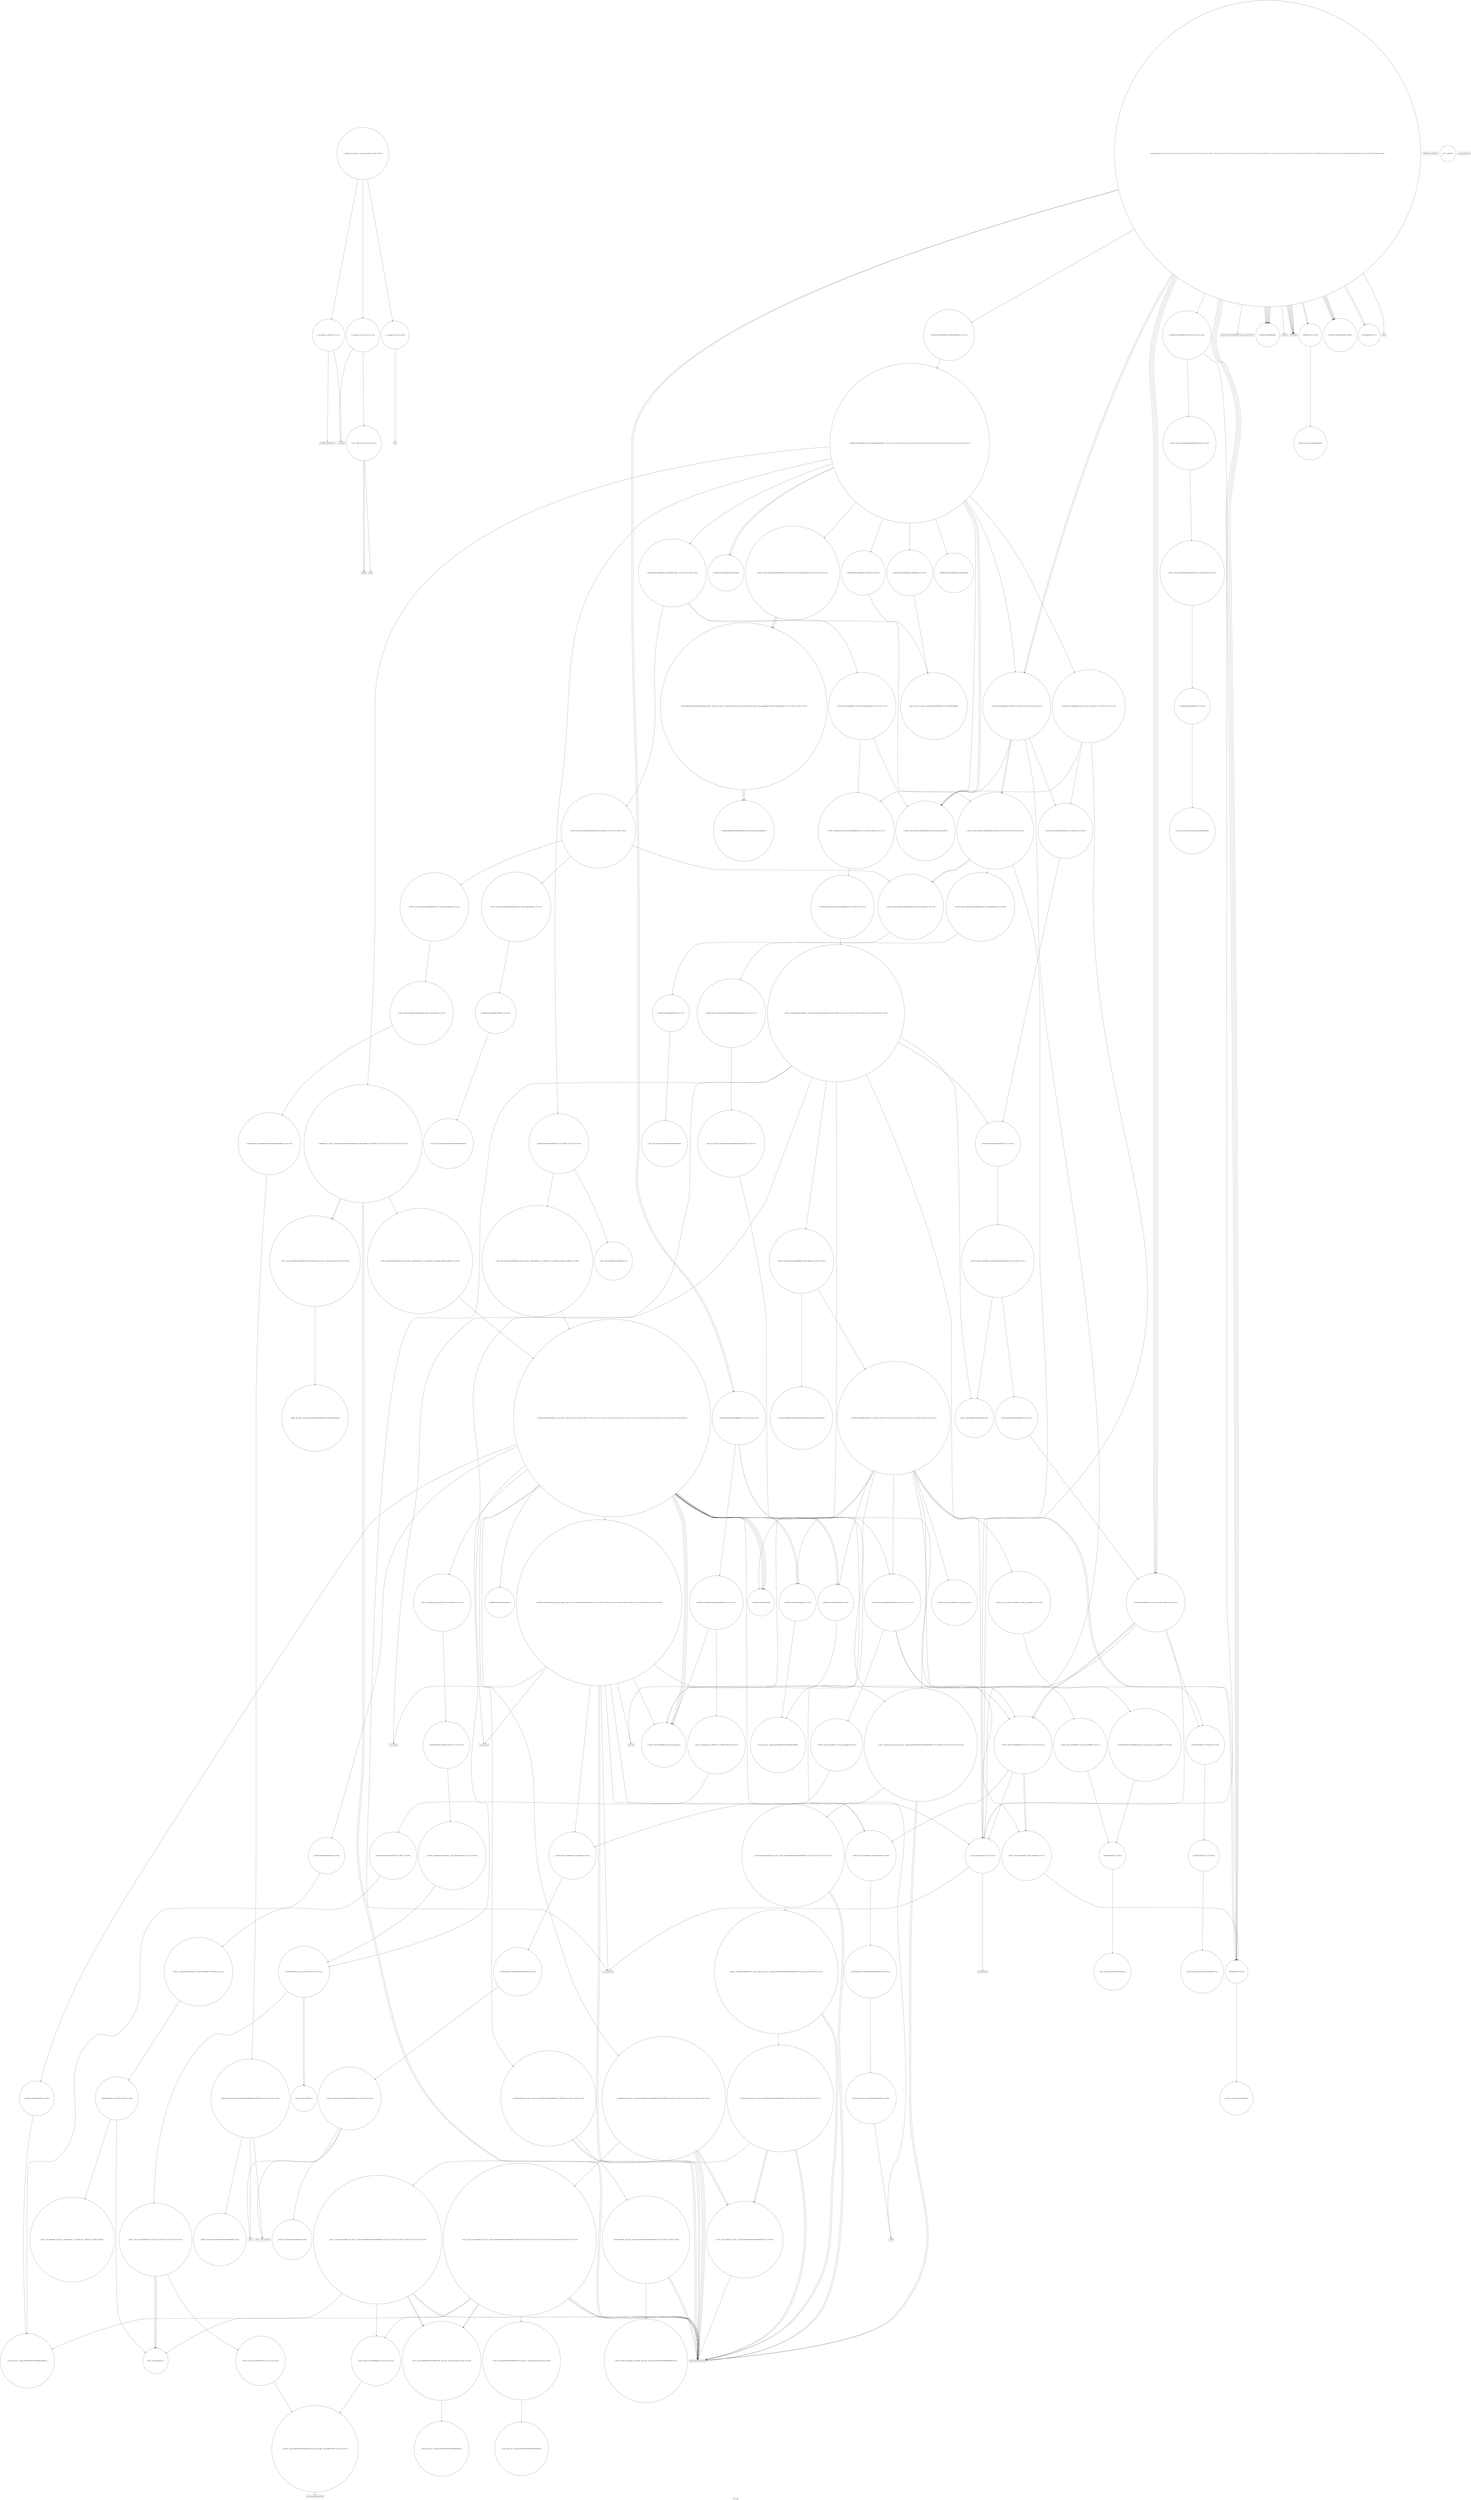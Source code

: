 digraph "Call Graph" {
	label="Call Graph";

	Node0x556f035e2500 [shape=record,shape=circle,label="{__cxx_global_var_init|{<s0>1|<s1>2}}"];
	Node0x556f035e2500:s0 -> Node0x556f035e2580[color=black];
	Node0x556f035e2500:s1 -> Node0x556f0392f640[color=black];
	Node0x556f039331e0 [shape=record,shape=circle,label="{_ZNSt12_Vector_baseISt6vectorIiSaIiEESaIS2_EE17_M_create_storageEm|{<s0>153}}"];
	Node0x556f039331e0:s0 -> Node0x556f03933360[color=black];
	Node0x556f0392f840 [shape=record,shape=circle,label="{__cxx_global_var_init.2|{<s0>8}}"];
	Node0x556f0392f840:s0 -> Node0x556f0392f8c0[color=black];
	Node0x556f03930d40 [shape=record,shape=circle,label="{_ZSt4swapIPSt6vectorIiSaIiEEENSt9enable_ifIXsr6__and_ISt6__not_ISt15__is_tuple_likeIT_EESt21is_move_constructibleIS7_ESt18is_move_assignableIS7_EEE5valueEvE4typeERS7_SG_|{<s0>160|<s1>161|<s2>162}}"];
	Node0x556f03930d40:s0 -> Node0x556f03930dc0[color=black];
	Node0x556f03930d40:s1 -> Node0x556f03930dc0[color=black];
	Node0x556f03930d40:s2 -> Node0x556f03930dc0[color=black];
	Node0x556f0392fbc0 [shape=record,shape=circle,label="{_ZNSaIiED2Ev|{<s0>54}}"];
	Node0x556f0392fbc0:s0 -> Node0x556f039302c0[color=black];
	Node0x556f039310c0 [shape=record,shape=circle,label="{_ZNKSt6vectorIiSaIiEE8capacityEv}"];
	Node0x556f0392ff40 [shape=record,shape=Mrecord,label="{_ZStlsISt11char_traitsIcEERSt13basic_ostreamIcT_ES5_c}"];
	Node0x556f03931440 [shape=record,shape=circle,label="{_ZNSt6vectorIiSaIiEE3endEv|{<s0>209}}"];
	Node0x556f03931440:s0 -> Node0x556f03935780[color=black];
	Node0x556f039302c0 [shape=record,shape=circle,label="{_ZN9__gnu_cxx13new_allocatorIiED2Ev}"];
	Node0x556f039317c0 [shape=record,shape=circle,label="{_ZSt18uninitialized_copyIN9__gnu_cxx17__normal_iteratorIPKiSt6vectorIiSaIiEEEEPiET0_T_SA_S9_|{<s0>217|<s1>218|<s2>219}}"];
	Node0x556f039317c0:s0 -> Node0x556f03930f40[color=black];
	Node0x556f039317c0:s1 -> Node0x556f03930f40[color=black];
	Node0x556f039317c0:s2 -> Node0x556f03931840[color=black];
	Node0x556f03930640 [shape=record,shape=circle,label="{_ZN9__gnu_cxx13new_allocatorIiEC2ERKS1_}"];
	Node0x556f03931b40 [shape=record,shape=circle,label="{_ZNSt11__copy_moveILb0ELb1ESt26random_access_iterator_tagE8__copy_mIiEEPT_PKS3_S6_S4_|{<s0>237}}"];
	Node0x556f03931b40:s0 -> Node0x556f03931bc0[color=black];
	Node0x556f039309c0 [shape=record,shape=circle,label="{_ZSt24__uninitialized_fill_n_aIPimiiET_S1_T0_RKT1_RSaIT2_E|{<s0>85}}"];
	Node0x556f039309c0:s0 -> Node0x556f03930ac0[color=black];
	Node0x556f03935700 [shape=record,shape=circle,label="{_ZSt12__niter_baseIPiSt6vectorIiSaIiEEET_N9__gnu_cxx17__normal_iteratorIS4_T0_EE|{<s0>249}}"];
	Node0x556f03935700:s0 -> Node0x556f03935800[color=black];
	Node0x556f03931d60 [shape=record,shape=circle,label="{_ZNSt12_Vector_baseIiSaIiEE13_M_deallocateEPim|{<s0>90}}"];
	Node0x556f03931d60:s0 -> Node0x556f03931f60[color=black];
	Node0x556f03935a80 [shape=record,shape=circle,label="{_ZNSt20__uninitialized_copyILb1EE13__uninit_copyIPiS2_EET0_T_S4_S3_|{<s0>256}}"];
	Node0x556f03935a80:s0 -> Node0x556f039314c0[color=black];
	Node0x556f039320e0 [shape=record,shape=circle,label="{_ZSt8_DestroyIPiiEvT_S1_RSaIT0_E|{<s0>95}}"];
	Node0x556f039320e0:s0 -> Node0x556f03932160[color=black];
	Node0x556f03935e00 [shape=record,shape=circle,label="{_ZNSt6vectorIiSaIiEEC2ERKS1_|{<s0>268|<s1>269|<s2>270|<s3>271|<s4>272|<s5>273|<s6>274|<s7>275|<s8>276|<s9>277|<s10>278}}"];
	Node0x556f03935e00:s0 -> Node0x556f03931040[color=black];
	Node0x556f03935e00:s1 -> Node0x556f03935f00[color=black];
	Node0x556f03935e00:s2 -> Node0x556f03935e80[color=black];
	Node0x556f03935e00:s3 -> Node0x556f03930340[color=black];
	Node0x556f03935e00:s4 -> Node0x556f0392fbc0[color=black];
	Node0x556f03935e00:s5 -> Node0x556f039311c0[color=black];
	Node0x556f03935e00:s6 -> Node0x556f03931240[color=black];
	Node0x556f03935e00:s7 -> Node0x556f03930a40[color=black];
	Node0x556f03935e00:s8 -> Node0x556f039315c0[color=black];
	Node0x556f03935e00:s9 -> Node0x556f0392fbc0[color=black];
	Node0x556f03935e00:s10 -> Node0x556f03930440[color=black];
	Node0x556f03932460 [shape=record,shape=circle,label="{_ZSt8_DestroyIPSt6vectorIiSaIiEES2_EvT_S4_RSaIT0_E|{<s0>100}}"];
	Node0x556f03932460:s0 -> Node0x556f039325e0[color=black];
	Node0x556f03936180 [shape=record,shape=circle,label="{_GLOBAL__sub_I_josdas_1_1.cpp|{<s0>283|<s1>284|<s2>285}}"];
	Node0x556f03936180:s0 -> Node0x556f035e2500[color=black];
	Node0x556f03936180:s1 -> Node0x556f0392f6c0[color=black];
	Node0x556f03936180:s2 -> Node0x556f0392f840[color=black];
	Node0x556f039327e0 [shape=record,shape=circle,label="{_ZNSt12_Vector_baseISt6vectorIiSaIiEESaIS2_EE13_M_deallocateEPS2_m|{<s0>109}}"];
	Node0x556f039327e0:s0 -> Node0x556f039328e0[color=black];
	Node0x556f03932b60 [shape=record,shape=circle,label="{_ZNKSt6vectorIS_IiSaIiEESaIS1_EE8capacityEv}"];
	Node0x556f03932ee0 [shape=record,shape=circle,label="{_ZSt24__uninitialized_fill_n_aIPSt6vectorIiSaIiEEmS2_S2_ET_S4_T0_RKT1_RSaIT2_E|{<s0>141}}"];
	Node0x556f03932ee0:s0 -> Node0x556f03935c00[color=black];
	Node0x556f035e2580 [shape=record,shape=Mrecord,label="{_ZNSt8ios_base4InitC1Ev}"];
	Node0x556f03933260 [shape=record,shape=circle,label="{_ZNSaISt6vectorIiSaIiEEEC2ERKS2_|{<s0>154}}"];
	Node0x556f03933260:s0 -> Node0x556f039332e0[color=black];
	Node0x556f0392f8c0 [shape=record,shape=Mrecord,label="{acos}"];
	Node0x556f03930dc0 [shape=record,shape=circle,label="{_ZSt4moveIRPSt6vectorIiSaIiEEEONSt16remove_referenceIT_E4typeEOS6_}"];
	Node0x556f0392fc40 [shape=record,shape=circle,label="{_ZNSt6vectorIiSaIiEEixEm}"];
	Node0x556f03931140 [shape=record,shape=circle,label="{_ZNSt6vectorIiSaIiEE20_M_allocate_and_copyIN9__gnu_cxx17__normal_iteratorIPKiS1_EEEEPimT_S9_|{<s0>186|<s1>187|<s2>188|<s3>189|<s4>190|<s5>191|<s6>192|<s7>193|<s8>194|<s9>195|<s10>196}}"];
	Node0x556f03931140:s0 -> Node0x556f039306c0[color=black];
	Node0x556f03931140:s1 -> Node0x556f03930f40[color=black];
	Node0x556f03931140:s2 -> Node0x556f03930f40[color=black];
	Node0x556f03931140:s3 -> Node0x556f03930a40[color=black];
	Node0x556f03931140:s4 -> Node0x556f039315c0[color=black];
	Node0x556f03931140:s5 -> Node0x556f03931e60[color=black];
	Node0x556f03931140:s6 -> Node0x556f03931d60[color=black];
	Node0x556f03931140:s7 -> Node0x556f03931640[color=black];
	Node0x556f03931140:s8 -> Node0x556f039316c0[color=black];
	Node0x556f03931140:s9 -> Node0x556f03931740[color=black];
	Node0x556f03931140:s10 -> Node0x556f03931de0[color=black];
	Node0x556f0392ffc0 [shape=record,shape=Mrecord,label="{_ZNSolsEi}"];
	Node0x556f039314c0 [shape=record,shape=circle,label="{_ZSt4copyIPiS0_ET0_T_S2_S1_|{<s0>210|<s1>211|<s2>212}}"];
	Node0x556f039314c0:s0 -> Node0x556f03935900[color=black];
	Node0x556f039314c0:s1 -> Node0x556f03935900[color=black];
	Node0x556f039314c0:s2 -> Node0x556f03935880[color=black];
	Node0x556f03930340 [shape=record,shape=circle,label="{_ZNSt12_Vector_baseIiSaIiEEC2EmRKS0_|{<s0>68|<s1>69|<s2>70}}"];
	Node0x556f03930340:s0 -> Node0x556f039304c0[color=black];
	Node0x556f03930340:s1 -> Node0x556f03930540[color=black];
	Node0x556f03930340:s2 -> Node0x556f039305c0[color=black];
	Node0x556f03931840 [shape=record,shape=circle,label="{_ZNSt20__uninitialized_copyILb1EE13__uninit_copyIN9__gnu_cxx17__normal_iteratorIPKiSt6vectorIiSaIiEEEEPiEET0_T_SC_SB_|{<s0>220|<s1>221|<s2>222}}"];
	Node0x556f03931840:s0 -> Node0x556f03930f40[color=black];
	Node0x556f03931840:s1 -> Node0x556f03930f40[color=black];
	Node0x556f03931840:s2 -> Node0x556f039318c0[color=black];
	Node0x556f039306c0 [shape=record,shape=circle,label="{_ZNSt12_Vector_baseIiSaIiEE11_M_allocateEm|{<s0>80}}"];
	Node0x556f039306c0:s0 -> Node0x556f03930740[color=black];
	Node0x556f03931bc0 [shape=record,shape=Mrecord,label="{llvm.memmove.p0i8.p0i8.i64}"];
	Node0x556f03930a40 [shape=record,shape=circle,label="{_ZNSt12_Vector_baseIiSaIiEE19_M_get_Tp_allocatorEv}"];
	Node0x556f03935780 [shape=record,shape=circle,label="{_ZN9__gnu_cxx17__normal_iteratorIPiSt6vectorIiSaIiEEEC2ERKS1_}"];
	Node0x556f03931de0 [shape=record,shape=circle,label="{__clang_call_terminate|{<s0>91|<s1>92}}"];
	Node0x556f03931de0:s0 -> Node0x556f03931e60[color=black];
	Node0x556f03931de0:s1 -> Node0x556f03931ee0[color=black];
	Node0x556f03935b00 [shape=record,shape=circle,label="{_ZNK9__gnu_cxx17__normal_iteratorIPSt6vectorIiSaIiEES1_IS3_SaIS3_EEE4baseEv}"];
	Node0x556f03932160 [shape=record,shape=circle,label="{_ZSt8_DestroyIPiEvT_S1_|{<s0>96}}"];
	Node0x556f03932160:s0 -> Node0x556f039321e0[color=black];
	Node0x556f03935e80 [shape=record,shape=circle,label="{_ZN9__gnu_cxx14__alloc_traitsISaIiEE17_S_select_on_copyERKS1_|{<s0>279}}"];
	Node0x556f03935e80:s0 -> Node0x556f03935f80[color=black];
	Node0x556f039324e0 [shape=record,shape=circle,label="{_ZNSt12_Vector_baseISt6vectorIiSaIiEESaIS2_EE19_M_get_Tp_allocatorEv}"];
	Node0x556f03932860 [shape=record,shape=circle,label="{_ZNSt12_Vector_baseISt6vectorIiSaIiEESaIS2_EE12_Vector_implD2Ev|{<s0>110}}"];
	Node0x556f03932860:s0 -> Node0x556f039329e0[color=black];
	Node0x556f03932be0 [shape=record,shape=circle,label="{_ZNSt6vectorIS_IiSaIiEESaIS1_EEC2EmRKS1_RKS2_|{<s0>128|<s1>129|<s2>130}}"];
	Node0x556f03932be0:s0 -> Node0x556f03933060[color=black];
	Node0x556f03932be0:s1 -> Node0x556f039330e0[color=black];
	Node0x556f03932be0:s2 -> Node0x556f03932560[color=black];
	Node0x556f03932f60 [shape=record,shape=circle,label="{_ZNSt6vectorIS_IiSaIiEESaIS1_EE15_M_erase_at_endEPS1_|{<s0>142|<s1>143|<s2>144}}"];
	Node0x556f03932f60:s0 -> Node0x556f039324e0[color=black];
	Node0x556f03932f60:s1 -> Node0x556f03932460[color=black];
	Node0x556f03932f60:s2 -> Node0x556f03931de0[color=black];
	Node0x556f0392f5c0 [shape=record,shape=Mrecord,label="{_ZNSt8ios_base4InitD1Ev}"];
	Node0x556f039332e0 [shape=record,shape=circle,label="{_ZN9__gnu_cxx13new_allocatorISt6vectorIiSaIiEEEC2ERKS4_}"];
	Node0x556f0392f940 [shape=record,shape=circle,label="{main|{<s0>9|<s1>10|<s2>11|<s3>12|<s4>13|<s5>14|<s6>15|<s7>16|<s8>17|<s9>18|<s10>19|<s11>20|<s12>21|<s13>22|<s14>23|<s15>24|<s16>25|<s17>26|<s18>27|<s19>28|<s20>29|<s21>30|<s22>31|<s23>32|<s24>33|<s25>34|<s26>35|<s27>36|<s28>37|<s29>38|<s30>39|<s31>40|<s32>41|<s33>42|<s34>43|<s35>44|<s36>45|<s37>46|<s38>47|<s39>48|<s40>49}}"];
	Node0x556f0392f940:s0 -> Node0x556f0392f9c0[color=black];
	Node0x556f0392f940:s1 -> Node0x556f0392f9c0[color=black];
	Node0x556f0392f940:s2 -> Node0x556f0392f9c0[color=black];
	Node0x556f0392f940:s3 -> Node0x556f0392fa40[color=black];
	Node0x556f0392f940:s4 -> Node0x556f0392fac0[color=black];
	Node0x556f0392f940:s5 -> Node0x556f0392fbc0[color=black];
	Node0x556f0392f940:s6 -> Node0x556f0392f9c0[color=black];
	Node0x556f0392f940:s7 -> Node0x556f0392f9c0[color=black];
	Node0x556f0392f940:s8 -> Node0x556f0392fc40[color=black];
	Node0x556f0392f940:s9 -> Node0x556f0392fbc0[color=black];
	Node0x556f0392f940:s10 -> Node0x556f0392f9c0[color=black];
	Node0x556f0392f940:s11 -> Node0x556f0392f9c0[color=black];
	Node0x556f0392f940:s12 -> Node0x556f0392fc40[color=black];
	Node0x556f0392f940:s13 -> Node0x556f0392fcc0[color=black];
	Node0x556f0392f940:s14 -> Node0x556f0392fa40[color=black];
	Node0x556f0392f940:s15 -> Node0x556f0392fac0[color=black];
	Node0x556f0392f940:s16 -> Node0x556f0392fd40[color=black];
	Node0x556f0392f940:s17 -> Node0x556f0392fdc0[color=black];
	Node0x556f0392f940:s18 -> Node0x556f0392fbc0[color=black];
	Node0x556f0392f940:s19 -> Node0x556f0392fdc0[color=black];
	Node0x556f0392f940:s20 -> Node0x556f0392fbc0[color=black];
	Node0x556f0392f940:s21 -> Node0x556f0392fe40[color=black];
	Node0x556f0392f940:s22 -> Node0x556f0392fc40[color=black];
	Node0x556f0392f940:s23 -> Node0x556f0392fc40[color=black];
	Node0x556f0392f940:s24 -> Node0x556f0392fe40[color=black];
	Node0x556f0392f940:s25 -> Node0x556f0392fc40[color=black];
	Node0x556f0392f940:s26 -> Node0x556f0392fe40[color=black];
	Node0x556f0392f940:s27 -> Node0x556f0392fc40[color=black];
	Node0x556f0392f940:s28 -> Node0x556f0392fec0[color=black];
	Node0x556f0392f940:s29 -> Node0x556f0392fe40[color=black];
	Node0x556f0392f940:s30 -> Node0x556f0392fc40[color=black];
	Node0x556f0392f940:s31 -> Node0x556f0392fe40[color=black];
	Node0x556f0392f940:s32 -> Node0x556f0392fc40[color=black];
	Node0x556f0392f940:s33 -> Node0x556f0392fec0[color=black];
	Node0x556f0392f940:s34 -> Node0x556f0392ffc0[color=black];
	Node0x556f0392f940:s35 -> Node0x556f0392ff40[color=black];
	Node0x556f0392f940:s36 -> Node0x556f03930040[color=black];
	Node0x556f0392f940:s37 -> Node0x556f039300c0[color=black];
	Node0x556f0392f940:s38 -> Node0x556f0392fdc0[color=black];
	Node0x556f0392f940:s39 -> Node0x556f039300c0[color=black];
	Node0x556f0392f940:s40 -> Node0x556f0392fdc0[color=black];
	Node0x556f03930e40 [shape=record,shape=circle,label="{_ZSt8__fill_aIPSt6vectorIiSaIiEES2_EN9__gnu_cxx11__enable_ifIXntsr11__is_scalarIT0_EE7__valueEvE6__typeET_S9_RKS6_|{<s0>163}}"];
	Node0x556f03930e40:s0 -> Node0x556f03930fc0[color=black];
	Node0x556f0392fcc0 [shape=record,shape=circle,label="{_ZNSt6vectorIS_IiSaIiEESaIS1_EEC2Ev|{<s0>55|<s1>56}}"];
	Node0x556f0392fcc0:s0 -> Node0x556f03932260[color=black];
	Node0x556f0392fcc0:s1 -> Node0x556f03931de0[color=black];
	Node0x556f039311c0 [shape=record,shape=circle,label="{_ZNKSt6vectorIiSaIiEE5beginEv|{<s0>197}}"];
	Node0x556f039311c0:s0 -> Node0x556f03935500[color=black];
	Node0x556f03930040 [shape=record,shape=Mrecord,label="{printf}"];
	Node0x556f03931540 [shape=record,shape=circle,label="{_ZSt22__uninitialized_copy_aIPiS0_iET0_T_S2_S1_RSaIT1_E|{<s0>213}}"];
	Node0x556f03931540:s0 -> Node0x556f03935a00[color=black];
	Node0x556f039303c0 [shape=record,shape=circle,label="{_ZNSt6vectorIiSaIiEE18_M_fill_initializeEmRKi|{<s0>71|<s1>72}}"];
	Node0x556f039303c0:s0 -> Node0x556f03930a40[color=black];
	Node0x556f039303c0:s1 -> Node0x556f039309c0[color=black];
	Node0x556f039318c0 [shape=record,shape=circle,label="{_ZSt4copyIN9__gnu_cxx17__normal_iteratorIPKiSt6vectorIiSaIiEEEEPiET0_T_SA_S9_|{<s0>223|<s1>224|<s2>225|<s3>226|<s4>227}}"];
	Node0x556f039318c0:s0 -> Node0x556f03930f40[color=black];
	Node0x556f039318c0:s1 -> Node0x556f039319c0[color=black];
	Node0x556f039318c0:s2 -> Node0x556f03930f40[color=black];
	Node0x556f039318c0:s3 -> Node0x556f039319c0[color=black];
	Node0x556f039318c0:s4 -> Node0x556f03931940[color=black];
	Node0x556f03930740 [shape=record,shape=circle,label="{_ZNSt16allocator_traitsISaIiEE8allocateERS0_m|{<s0>81}}"];
	Node0x556f03930740:s0 -> Node0x556f039307c0[color=black];
	Node0x556f03931c40 [shape=record,shape=circle,label="{_ZNK9__gnu_cxx17__normal_iteratorIPKiSt6vectorIiSaIiEEE4baseEv}"];
	Node0x556f03930ac0 [shape=record,shape=circle,label="{_ZSt20uninitialized_fill_nIPimiET_S1_T0_RKT1_|{<s0>86}}"];
	Node0x556f03930ac0:s0 -> Node0x556f03930b40[color=black];
	Node0x556f03935800 [shape=record,shape=circle,label="{_ZNK9__gnu_cxx17__normal_iteratorIPiSt6vectorIiSaIiEEE4baseEv}"];
	Node0x556f03931e60 [shape=record,shape=Mrecord,label="{__cxa_begin_catch}"];
	Node0x556f03935b80 [shape=record,shape=circle,label="{_ZN9__gnu_cxx17__normal_iteratorIPSt6vectorIiSaIiEES1_IS3_SaIS3_EEEC2ERKS4_}"];
	Node0x556f039321e0 [shape=record,shape=circle,label="{_ZNSt12_Destroy_auxILb1EE9__destroyIPiEEvT_S3_}"];
	Node0x556f03935f00 [shape=record,shape=circle,label="{_ZNKSt12_Vector_baseIiSaIiEE19_M_get_Tp_allocatorEv}"];
	Node0x556f03932560 [shape=record,shape=circle,label="{_ZNSt12_Vector_baseISt6vectorIiSaIiEESaIS2_EED2Ev|{<s0>101|<s1>102|<s2>103|<s3>104}}"];
	Node0x556f03932560:s0 -> Node0x556f039327e0[color=black];
	Node0x556f03932560:s1 -> Node0x556f03932860[color=black];
	Node0x556f03932560:s2 -> Node0x556f03932860[color=black];
	Node0x556f03932560:s3 -> Node0x556f03931de0[color=black];
	Node0x556f039328e0 [shape=record,shape=circle,label="{_ZNSt16allocator_traitsISaISt6vectorIiSaIiEEEE10deallocateERS3_PS2_m|{<s0>111}}"];
	Node0x556f039328e0:s0 -> Node0x556f03932960[color=black];
	Node0x556f03932c60 [shape=record,shape=circle,label="{_ZNSt12_Vector_baseISt6vectorIiSaIiEESaIS2_EE12_Vector_impl12_M_swap_dataERS5_|{<s0>131|<s1>132|<s2>133}}"];
	Node0x556f03932c60:s0 -> Node0x556f03930d40[color=black];
	Node0x556f03932c60:s1 -> Node0x556f03930d40[color=black];
	Node0x556f03932c60:s2 -> Node0x556f03930d40[color=black];
	Node0x556f03932fe0 [shape=record,shape=circle,label="{_ZSt6fill_nIPSt6vectorIiSaIiEEmS2_ET_S4_T0_RKT1_|{<s0>145|<s1>146}}"];
	Node0x556f03932fe0:s0 -> Node0x556f03936100[color=black];
	Node0x556f03932fe0:s1 -> Node0x556f03936080[color=black];
	Node0x556f0392f640 [shape=record,shape=Mrecord,label="{__cxa_atexit}"];
	Node0x556f03933360 [shape=record,shape=circle,label="{_ZNSt12_Vector_baseISt6vectorIiSaIiEESaIS2_EE11_M_allocateEm|{<s0>155}}"];
	Node0x556f03933360:s0 -> Node0x556f039333e0[color=black];
	Node0x556f0392f9c0 [shape=record,shape=Mrecord,label="{_ZNSirsERi}"];
	Node0x556f03930ec0 [shape=record,shape=circle,label="{_ZSt12__niter_baseIPSt6vectorIiSaIiEES0_IS2_SaIS2_EEET_N9__gnu_cxx17__normal_iteratorIS6_T0_EE|{<s0>164}}"];
	Node0x556f03930ec0:s0 -> Node0x556f03935b00[color=black];
	Node0x556f0392fd40 [shape=record,shape=circle,label="{_ZNSt6vectorIS_IiSaIiEESaIS1_EE6assignEmRKS1_|{<s0>57}}"];
	Node0x556f0392fd40:s0 -> Node0x556f03932ae0[color=black];
	Node0x556f03931240 [shape=record,shape=circle,label="{_ZNKSt6vectorIiSaIiEE3endEv|{<s0>198}}"];
	Node0x556f03931240:s0 -> Node0x556f03935500[color=black];
	Node0x556f039300c0 [shape=record,shape=circle,label="{_ZNSt6vectorIS_IiSaIiEESaIS1_EED2Ev|{<s0>63|<s1>64|<s2>65|<s3>66|<s4>67}}"];
	Node0x556f039300c0:s0 -> Node0x556f039324e0[color=black];
	Node0x556f039300c0:s1 -> Node0x556f03932460[color=black];
	Node0x556f039300c0:s2 -> Node0x556f03932560[color=black];
	Node0x556f039300c0:s3 -> Node0x556f03932560[color=black];
	Node0x556f039300c0:s4 -> Node0x556f03931de0[color=black];
	Node0x556f039315c0 [shape=record,shape=circle,label="{_ZSt22__uninitialized_copy_aIN9__gnu_cxx17__normal_iteratorIPKiSt6vectorIiSaIiEEEEPiiET0_T_SA_S9_RSaIT1_E|{<s0>214|<s1>215|<s2>216}}"];
	Node0x556f039315c0:s0 -> Node0x556f03930f40[color=black];
	Node0x556f039315c0:s1 -> Node0x556f03930f40[color=black];
	Node0x556f039315c0:s2 -> Node0x556f039317c0[color=black];
	Node0x556f03930440 [shape=record,shape=circle,label="{_ZNSt12_Vector_baseIiSaIiEED2Ev|{<s0>73|<s1>74|<s2>75|<s3>76}}"];
	Node0x556f03930440:s0 -> Node0x556f03931d60[color=black];
	Node0x556f03930440:s1 -> Node0x556f039305c0[color=black];
	Node0x556f03930440:s2 -> Node0x556f039305c0[color=black];
	Node0x556f03930440:s3 -> Node0x556f03931de0[color=black];
	Node0x556f03931940 [shape=record,shape=circle,label="{_ZSt14__copy_move_a2ILb0EN9__gnu_cxx17__normal_iteratorIPKiSt6vectorIiSaIiEEEEPiET1_T0_SA_S9_|{<s0>228|<s1>229|<s2>230|<s3>231|<s4>232|<s5>233}}"];
	Node0x556f03931940:s0 -> Node0x556f03930f40[color=black];
	Node0x556f03931940:s1 -> Node0x556f03931ac0[color=black];
	Node0x556f03931940:s2 -> Node0x556f03930f40[color=black];
	Node0x556f03931940:s3 -> Node0x556f03931ac0[color=black];
	Node0x556f03931940:s4 -> Node0x556f03931ce0[color=black];
	Node0x556f03931940:s5 -> Node0x556f03931a40[color=black];
	Node0x556f039307c0 [shape=record,shape=circle,label="{_ZN9__gnu_cxx13new_allocatorIiE8allocateEmPKv|{<s0>82|<s1>83|<s2>84}}"];
	Node0x556f039307c0:s0 -> Node0x556f03930840[color=black];
	Node0x556f039307c0:s1 -> Node0x556f039308c0[color=black];
	Node0x556f039307c0:s2 -> Node0x556f03930940[color=black];
	Node0x556f03935500 [shape=record,shape=circle,label="{_ZN9__gnu_cxx17__normal_iteratorIPKiSt6vectorIiSaIiEEEC2ERKS2_}"];
	Node0x556f03930b40 [shape=record,shape=circle,label="{_ZNSt22__uninitialized_fill_nILb1EE15__uninit_fill_nIPimiEET_S3_T0_RKT1_|{<s0>87}}"];
	Node0x556f03930b40:s0 -> Node0x556f03930bc0[color=black];
	Node0x556f03935880 [shape=record,shape=circle,label="{_ZSt14__copy_move_a2ILb0EPiS0_ET1_T0_S2_S1_|{<s0>250|<s1>251|<s2>252|<s3>253}}"];
	Node0x556f03935880:s0 -> Node0x556f03931ce0[color=black];
	Node0x556f03935880:s1 -> Node0x556f03931ce0[color=black];
	Node0x556f03935880:s2 -> Node0x556f03931ce0[color=black];
	Node0x556f03935880:s3 -> Node0x556f03935980[color=black];
	Node0x556f03931ee0 [shape=record,shape=Mrecord,label="{_ZSt9terminatev}"];
	Node0x556f03935c00 [shape=record,shape=circle,label="{_ZSt20uninitialized_fill_nIPSt6vectorIiSaIiEEmS2_ET_S4_T0_RKT1_|{<s0>257}}"];
	Node0x556f03935c00:s0 -> Node0x556f03935c80[color=black];
	Node0x556f03932260 [shape=record,shape=circle,label="{_ZNSt12_Vector_baseISt6vectorIiSaIiEESaIS2_EEC2Ev|{<s0>97}}"];
	Node0x556f03932260:s0 -> Node0x556f039322e0[color=black];
	Node0x556f03935f80 [shape=record,shape=circle,label="{_ZNSt16allocator_traitsISaIiEE37select_on_container_copy_constructionERKS0_|{<s0>280}}"];
	Node0x556f03935f80:s0 -> Node0x556f03936000[color=black];
	Node0x556f039325e0 [shape=record,shape=circle,label="{_ZSt8_DestroyIPSt6vectorIiSaIiEEEvT_S4_|{<s0>105}}"];
	Node0x556f039325e0:s0 -> Node0x556f03932660[color=black];
	Node0x556f03932960 [shape=record,shape=circle,label="{_ZN9__gnu_cxx13new_allocatorISt6vectorIiSaIiEEE10deallocateEPS3_m|{<s0>112}}"];
	Node0x556f03932960:s0 -> Node0x556f03932060[color=black];
	Node0x556f03932ce0 [shape=record,shape=circle,label="{_ZNKSt6vectorIS_IiSaIiEESaIS1_EE4sizeEv}"];
	Node0x556f03933060 [shape=record,shape=circle,label="{_ZNSt12_Vector_baseISt6vectorIiSaIiEESaIS2_EEC2EmRKS3_|{<s0>147|<s1>148|<s2>149}}"];
	Node0x556f03933060:s0 -> Node0x556f03933160[color=black];
	Node0x556f03933060:s1 -> Node0x556f039331e0[color=black];
	Node0x556f03933060:s2 -> Node0x556f03932860[color=black];
	Node0x556f0392f6c0 [shape=record,shape=circle,label="{__cxx_global_var_init.1|{<s0>3|<s1>4}}"];
	Node0x556f0392f6c0:s0 -> Node0x556f0392f740[color=black];
	Node0x556f0392f6c0:s1 -> Node0x556f0392f640[color=black];
	Node0x556f039333e0 [shape=record,shape=circle,label="{_ZNSt16allocator_traitsISaISt6vectorIiSaIiEEEE8allocateERS3_m|{<s0>156}}"];
	Node0x556f039333e0:s0 -> Node0x556f03933460[color=black];
	Node0x556f0392fa40 [shape=record,shape=circle,label="{_ZNSaIiEC2Ev|{<s0>50}}"];
	Node0x556f0392fa40:s0 -> Node0x556f03930240[color=black];
	Node0x556f03930f40 [shape=record,shape=Mrecord,label="{llvm.memcpy.p0i8.p0i8.i64}"];
	Node0x556f0392fdc0 [shape=record,shape=circle,label="{_ZNSt6vectorIiSaIiEED2Ev|{<s0>58|<s1>59|<s2>60|<s3>61|<s4>62}}"];
	Node0x556f0392fdc0:s0 -> Node0x556f03930a40[color=black];
	Node0x556f0392fdc0:s1 -> Node0x556f039320e0[color=black];
	Node0x556f0392fdc0:s2 -> Node0x556f03930440[color=black];
	Node0x556f0392fdc0:s3 -> Node0x556f03930440[color=black];
	Node0x556f0392fdc0:s4 -> Node0x556f03931de0[color=black];
	Node0x556f039312c0 [shape=record,shape=circle,label="{_ZSt8_DestroyIN9__gnu_cxx17__normal_iteratorIPiSt6vectorIiSaIiEEEEiEvT_S7_RSaIT0_E|{<s0>199|<s1>200|<s2>201}}"];
	Node0x556f039312c0:s0 -> Node0x556f03930f40[color=black];
	Node0x556f039312c0:s1 -> Node0x556f03930f40[color=black];
	Node0x556f039312c0:s2 -> Node0x556f03935580[color=black];
	Node0x556f03930140 [shape=record,shape=Mrecord,label="{freopen}"];
	Node0x556f03931640 [shape=record,shape=Mrecord,label="{__cxa_rethrow}"];
	Node0x556f039304c0 [shape=record,shape=circle,label="{_ZNSt12_Vector_baseIiSaIiEE12_Vector_implC2ERKS0_|{<s0>77}}"];
	Node0x556f039304c0:s0 -> Node0x556f03936000[color=black];
	Node0x556f039319c0 [shape=record,shape=circle,label="{_ZSt12__miter_baseIN9__gnu_cxx17__normal_iteratorIPKiSt6vectorIiSaIiEEEEET_S8_|{<s0>234}}"];
	Node0x556f039319c0:s0 -> Node0x556f03930f40[color=black];
	Node0x556f03930840 [shape=record,shape=circle,label="{_ZNK9__gnu_cxx13new_allocatorIiE8max_sizeEv}"];
	Node0x556f03935580 [shape=record,shape=circle,label="{_ZSt8_DestroyIN9__gnu_cxx17__normal_iteratorIPiSt6vectorIiSaIiEEEEEvT_S7_|{<s0>238|<s1>239|<s2>240}}"];
	Node0x556f03935580:s0 -> Node0x556f03930f40[color=black];
	Node0x556f03935580:s1 -> Node0x556f03930f40[color=black];
	Node0x556f03935580:s2 -> Node0x556f03935600[color=black];
	Node0x556f03930bc0 [shape=record,shape=circle,label="{_ZSt6fill_nIPimiET_S1_T0_RKT1_|{<s0>88|<s1>89}}"];
	Node0x556f03930bc0:s0 -> Node0x556f03931ce0[color=black];
	Node0x556f03930bc0:s1 -> Node0x556f03930c40[color=black];
	Node0x556f03935900 [shape=record,shape=circle,label="{_ZSt12__miter_baseIPiET_S1_}"];
	Node0x556f03931f60 [shape=record,shape=circle,label="{_ZNSt16allocator_traitsISaIiEE10deallocateERS0_Pim|{<s0>93}}"];
	Node0x556f03931f60:s0 -> Node0x556f03931fe0[color=black];
	Node0x556f03935c80 [shape=record,shape=circle,label="{_ZNSt22__uninitialized_fill_nILb0EE15__uninit_fill_nIPSt6vectorIiSaIiEEmS4_EET_S6_T0_RKT1_|{<s0>258|<s1>259|<s2>260|<s3>261|<s4>262|<s5>263|<s6>264|<s7>265}}"];
	Node0x556f03935c80:s0 -> Node0x556f03932760[color=black];
	Node0x556f03935c80:s1 -> Node0x556f03935d00[color=black];
	Node0x556f03935c80:s2 -> Node0x556f03931e60[color=black];
	Node0x556f03935c80:s3 -> Node0x556f039325e0[color=black];
	Node0x556f03935c80:s4 -> Node0x556f03931640[color=black];
	Node0x556f03935c80:s5 -> Node0x556f039316c0[color=black];
	Node0x556f03935c80:s6 -> Node0x556f03931740[color=black];
	Node0x556f03935c80:s7 -> Node0x556f03931de0[color=black];
	Node0x556f039322e0 [shape=record,shape=circle,label="{_ZNSt12_Vector_baseISt6vectorIiSaIiEESaIS2_EE12_Vector_implC2Ev|{<s0>98}}"];
	Node0x556f039322e0:s0 -> Node0x556f03932360[color=black];
	Node0x556f03936000 [shape=record,shape=circle,label="{_ZNSaIiEC2ERKS_|{<s0>281}}"];
	Node0x556f03936000:s0 -> Node0x556f03930640[color=black];
	Node0x556f03932660 [shape=record,shape=circle,label="{_ZNSt12_Destroy_auxILb0EE9__destroyIPSt6vectorIiSaIiEEEEvT_S6_|{<s0>106|<s1>107}}"];
	Node0x556f03932660:s0 -> Node0x556f03932760[color=black];
	Node0x556f03932660:s1 -> Node0x556f039326e0[color=black];
	Node0x556f039329e0 [shape=record,shape=circle,label="{_ZNSaISt6vectorIiSaIiEEED2Ev|{<s0>113}}"];
	Node0x556f039329e0:s0 -> Node0x556f03932a60[color=black];
	Node0x556f03932d60 [shape=record,shape=circle,label="{_ZSt4fillIN9__gnu_cxx17__normal_iteratorIPSt6vectorIiSaIiEES2_IS4_SaIS4_EEEES4_EvT_S9_RKT0_|{<s0>134|<s1>135|<s2>136|<s3>137|<s4>138}}"];
	Node0x556f03932d60:s0 -> Node0x556f03930f40[color=black];
	Node0x556f03932d60:s1 -> Node0x556f03930ec0[color=black];
	Node0x556f03932d60:s2 -> Node0x556f03930f40[color=black];
	Node0x556f03932d60:s3 -> Node0x556f03930ec0[color=black];
	Node0x556f03932d60:s4 -> Node0x556f03930e40[color=black];
	Node0x556f039330e0 [shape=record,shape=circle,label="{_ZNSt6vectorIS_IiSaIiEESaIS1_EE18_M_fill_initializeEmRKS1_|{<s0>150|<s1>151}}"];
	Node0x556f039330e0:s0 -> Node0x556f039324e0[color=black];
	Node0x556f039330e0:s1 -> Node0x556f03932ee0[color=black];
	Node0x556f0392f740 [shape=record,shape=circle,label="{_ZN7__isoffC2Ev|{<s0>5|<s1>6|<s2>7}}"];
	Node0x556f0392f740:s0 -> Node0x556f03930140[color=black];
	Node0x556f0392f740:s1 -> Node0x556f03930140[color=black];
	Node0x556f0392f740:s2 -> Node0x556f039301c0[color=black];
	Node0x556f03933460 [shape=record,shape=circle,label="{_ZN9__gnu_cxx13new_allocatorISt6vectorIiSaIiEEE8allocateEmPKv|{<s0>157|<s1>158|<s2>159}}"];
	Node0x556f03933460:s0 -> Node0x556f03930cc0[color=black];
	Node0x556f03933460:s1 -> Node0x556f039308c0[color=black];
	Node0x556f03933460:s2 -> Node0x556f03930940[color=black];
	Node0x556f0392fac0 [shape=record,shape=circle,label="{_ZNSt6vectorIiSaIiEEC2EmRKiRKS0_|{<s0>51|<s1>52|<s2>53}}"];
	Node0x556f0392fac0:s0 -> Node0x556f03930340[color=black];
	Node0x556f0392fac0:s1 -> Node0x556f039303c0[color=black];
	Node0x556f0392fac0:s2 -> Node0x556f03930440[color=black];
	Node0x556f03930fc0 [shape=record,shape=circle,label="{_ZNSt6vectorIiSaIiEEaSERKS1_|{<s0>165|<s1>166|<s2>167|<s3>168|<s4>169|<s5>170|<s6>171|<s7>172|<s8>173|<s9>174|<s10>175|<s11>176|<s12>177|<s13>178|<s14>179|<s15>180|<s16>181|<s17>182|<s18>183|<s19>184|<s20>185}}"];
	Node0x556f03930fc0:s0 -> Node0x556f03931040[color=black];
	Node0x556f03930fc0:s1 -> Node0x556f039310c0[color=black];
	Node0x556f03930fc0:s2 -> Node0x556f039311c0[color=black];
	Node0x556f03930fc0:s3 -> Node0x556f03931240[color=black];
	Node0x556f03930fc0:s4 -> Node0x556f03931140[color=black];
	Node0x556f03930fc0:s5 -> Node0x556f03930a40[color=black];
	Node0x556f03930fc0:s6 -> Node0x556f039320e0[color=black];
	Node0x556f03930fc0:s7 -> Node0x556f03931d60[color=black];
	Node0x556f03930fc0:s8 -> Node0x556f03931040[color=black];
	Node0x556f03930fc0:s9 -> Node0x556f039311c0[color=black];
	Node0x556f03930fc0:s10 -> Node0x556f03931240[color=black];
	Node0x556f03930fc0:s11 -> Node0x556f039313c0[color=black];
	Node0x556f03930fc0:s12 -> Node0x556f03931340[color=black];
	Node0x556f03930fc0:s13 -> Node0x556f03931440[color=black];
	Node0x556f03930fc0:s14 -> Node0x556f03930a40[color=black];
	Node0x556f03930fc0:s15 -> Node0x556f039312c0[color=black];
	Node0x556f03930fc0:s16 -> Node0x556f03931040[color=black];
	Node0x556f03930fc0:s17 -> Node0x556f039314c0[color=black];
	Node0x556f03930fc0:s18 -> Node0x556f03931040[color=black];
	Node0x556f03930fc0:s19 -> Node0x556f03930a40[color=black];
	Node0x556f03930fc0:s20 -> Node0x556f03931540[color=black];
	Node0x556f0392fe40 [shape=record,shape=circle,label="{_ZNSt6vectorIS_IiSaIiEESaIS1_EEixEm}"];
	Node0x556f03931340 [shape=record,shape=circle,label="{_ZSt4copyIN9__gnu_cxx17__normal_iteratorIPKiSt6vectorIiSaIiEEEENS1_IPiS6_EEET0_T_SB_SA_|{<s0>202|<s1>203|<s2>204|<s3>205|<s4>206|<s5>207}}"];
	Node0x556f03931340:s0 -> Node0x556f03930f40[color=black];
	Node0x556f03931340:s1 -> Node0x556f039319c0[color=black];
	Node0x556f03931340:s2 -> Node0x556f03930f40[color=black];
	Node0x556f03931340:s3 -> Node0x556f039319c0[color=black];
	Node0x556f03931340:s4 -> Node0x556f03930f40[color=black];
	Node0x556f03931340:s5 -> Node0x556f03935680[color=black];
	Node0x556f039301c0 [shape=record,shape=Mrecord,label="{srand}"];
	Node0x556f039316c0 [shape=record,shape=Mrecord,label="{__cxa_end_catch}"];
	Node0x556f03930540 [shape=record,shape=circle,label="{_ZNSt12_Vector_baseIiSaIiEE17_M_create_storageEm|{<s0>78}}"];
	Node0x556f03930540:s0 -> Node0x556f039306c0[color=black];
	Node0x556f03931a40 [shape=record,shape=circle,label="{_ZSt13__copy_move_aILb0EPKiPiET1_T0_S4_S3_|{<s0>235}}"];
	Node0x556f03931a40:s0 -> Node0x556f03931b40[color=black];
	Node0x556f039308c0 [shape=record,shape=Mrecord,label="{_ZSt17__throw_bad_allocv}"];
	Node0x556f03935600 [shape=record,shape=circle,label="{_ZNSt12_Destroy_auxILb1EE9__destroyIN9__gnu_cxx17__normal_iteratorIPiSt6vectorIiSaIiEEEEEEvT_S9_}"];
	Node0x556f03930c40 [shape=record,shape=circle,label="{_ZSt10__fill_n_aIPimiEN9__gnu_cxx11__enable_ifIXsr11__is_scalarIT1_EE7__valueET_E6__typeES4_T0_RKS3_}"];
	Node0x556f03935980 [shape=record,shape=circle,label="{_ZSt13__copy_move_aILb0EPiS0_ET1_T0_S2_S1_|{<s0>254}}"];
	Node0x556f03935980:s0 -> Node0x556f03931b40[color=black];
	Node0x556f03931fe0 [shape=record,shape=circle,label="{_ZN9__gnu_cxx13new_allocatorIiE10deallocateEPim|{<s0>94}}"];
	Node0x556f03931fe0:s0 -> Node0x556f03932060[color=black];
	Node0x556f03935d00 [shape=record,shape=circle,label="{_ZSt10_ConstructISt6vectorIiSaIiEEJRKS2_EEvPT_DpOT0_|{<s0>266|<s1>267}}"];
	Node0x556f03935d00:s0 -> Node0x556f03935d80[color=black];
	Node0x556f03935d00:s1 -> Node0x556f03935e00[color=black];
	Node0x556f03932360 [shape=record,shape=circle,label="{_ZNSaISt6vectorIiSaIiEEEC2Ev|{<s0>99}}"];
	Node0x556f03932360:s0 -> Node0x556f039323e0[color=black];
	Node0x556f03936080 [shape=record,shape=circle,label="{_ZSt10__fill_n_aIPSt6vectorIiSaIiEEmS2_EN9__gnu_cxx11__enable_ifIXntsr11__is_scalarIT1_EE7__valueET_E6__typeES7_T0_RKS6_|{<s0>282}}"];
	Node0x556f03936080:s0 -> Node0x556f03930fc0[color=black];
	Node0x556f039326e0 [shape=record,shape=circle,label="{_ZSt8_DestroyISt6vectorIiSaIiEEEvPT_|{<s0>108}}"];
	Node0x556f039326e0:s0 -> Node0x556f0392fdc0[color=black];
	Node0x556f03932a60 [shape=record,shape=circle,label="{_ZN9__gnu_cxx13new_allocatorISt6vectorIiSaIiEEED2Ev}"];
	Node0x556f03932de0 [shape=record,shape=circle,label="{_ZNSt6vectorIS_IiSaIiEESaIS1_EE5beginEv|{<s0>139}}"];
	Node0x556f03932de0:s0 -> Node0x556f03935b80[color=black];
	Node0x556f03933160 [shape=record,shape=circle,label="{_ZNSt12_Vector_baseISt6vectorIiSaIiEESaIS2_EE12_Vector_implC2ERKS3_|{<s0>152}}"];
	Node0x556f03933160:s0 -> Node0x556f03933260[color=black];
	Node0x556f0392f7c0 [shape=record,shape=circle,label="{_ZN7__isoffD2Ev}"];
	Node0x556f03930cc0 [shape=record,shape=circle,label="{_ZNK9__gnu_cxx13new_allocatorISt6vectorIiSaIiEEE8max_sizeEv}"];
	Node0x556f0392fb40 [shape=record,shape=Mrecord,label="{__gxx_personality_v0}"];
	Node0x556f03931040 [shape=record,shape=circle,label="{_ZNKSt6vectorIiSaIiEE4sizeEv}"];
	Node0x556f0392fec0 [shape=record,shape=circle,label="{_ZSt3minIiERKT_S2_S2_}"];
	Node0x556f039313c0 [shape=record,shape=circle,label="{_ZNSt6vectorIiSaIiEE5beginEv|{<s0>208}}"];
	Node0x556f039313c0:s0 -> Node0x556f03935780[color=black];
	Node0x556f03930240 [shape=record,shape=circle,label="{_ZN9__gnu_cxx13new_allocatorIiEC2Ev}"];
	Node0x556f03931740 [shape=record,shape=Mrecord,label="{llvm.trap}"];
	Node0x556f039305c0 [shape=record,shape=circle,label="{_ZNSt12_Vector_baseIiSaIiEE12_Vector_implD2Ev|{<s0>79}}"];
	Node0x556f039305c0:s0 -> Node0x556f0392fbc0[color=black];
	Node0x556f03931ac0 [shape=record,shape=circle,label="{_ZSt12__niter_baseIPKiSt6vectorIiSaIiEEET_N9__gnu_cxx17__normal_iteratorIS5_T0_EE|{<s0>236}}"];
	Node0x556f03931ac0:s0 -> Node0x556f03931c40[color=black];
	Node0x556f03930940 [shape=record,shape=Mrecord,label="{_Znwm}"];
	Node0x556f03935680 [shape=record,shape=circle,label="{_ZSt14__copy_move_a2ILb0EN9__gnu_cxx17__normal_iteratorIPKiSt6vectorIiSaIiEEEENS1_IPiS6_EEET1_T0_SB_SA_|{<s0>241|<s1>242|<s2>243|<s3>244|<s4>245|<s5>246|<s6>247|<s7>248}}"];
	Node0x556f03935680:s0 -> Node0x556f03930f40[color=black];
	Node0x556f03935680:s1 -> Node0x556f03931ac0[color=black];
	Node0x556f03935680:s2 -> Node0x556f03930f40[color=black];
	Node0x556f03935680:s3 -> Node0x556f03931ac0[color=black];
	Node0x556f03935680:s4 -> Node0x556f03930f40[color=black];
	Node0x556f03935680:s5 -> Node0x556f03935700[color=black];
	Node0x556f03935680:s6 -> Node0x556f03931a40[color=black];
	Node0x556f03935680:s7 -> Node0x556f03935780[color=black];
	Node0x556f03931ce0 [shape=record,shape=circle,label="{_ZSt12__niter_baseIPiET_S1_}"];
	Node0x556f03935a00 [shape=record,shape=circle,label="{_ZSt18uninitialized_copyIPiS0_ET0_T_S2_S1_|{<s0>255}}"];
	Node0x556f03935a00:s0 -> Node0x556f03935a80[color=black];
	Node0x556f03932060 [shape=record,shape=Mrecord,label="{_ZdlPv}"];
	Node0x556f03935d80 [shape=record,shape=circle,label="{_ZSt7forwardIRKSt6vectorIiSaIiEEEOT_RNSt16remove_referenceIS5_E4typeE}"];
	Node0x556f039323e0 [shape=record,shape=circle,label="{_ZN9__gnu_cxx13new_allocatorISt6vectorIiSaIiEEEC2Ev}"];
	Node0x556f03936100 [shape=record,shape=circle,label="{_ZSt12__niter_baseIPSt6vectorIiSaIiEEET_S4_}"];
	Node0x556f03932760 [shape=record,shape=circle,label="{_ZSt11__addressofISt6vectorIiSaIiEEEPT_RS3_}"];
	Node0x556f03932ae0 [shape=record,shape=circle,label="{_ZNSt6vectorIS_IiSaIiEESaIS1_EE14_M_fill_assignEmRKS1_|{<s0>114|<s1>115|<s2>116|<s3>117|<s4>118|<s5>119|<s6>120|<s7>121|<s8>122|<s9>123|<s10>124|<s11>125|<s12>126|<s13>127}}"];
	Node0x556f03932ae0:s0 -> Node0x556f03932b60[color=black];
	Node0x556f03932ae0:s1 -> Node0x556f039324e0[color=black];
	Node0x556f03932ae0:s2 -> Node0x556f03932be0[color=black];
	Node0x556f03932ae0:s3 -> Node0x556f03932c60[color=black];
	Node0x556f03932ae0:s4 -> Node0x556f039300c0[color=black];
	Node0x556f03932ae0:s5 -> Node0x556f03932ce0[color=black];
	Node0x556f03932ae0:s6 -> Node0x556f03932de0[color=black];
	Node0x556f03932ae0:s7 -> Node0x556f03932e60[color=black];
	Node0x556f03932ae0:s8 -> Node0x556f03932d60[color=black];
	Node0x556f03932ae0:s9 -> Node0x556f03932ce0[color=black];
	Node0x556f03932ae0:s10 -> Node0x556f039324e0[color=black];
	Node0x556f03932ae0:s11 -> Node0x556f03932ee0[color=black];
	Node0x556f03932ae0:s12 -> Node0x556f03932fe0[color=black];
	Node0x556f03932ae0:s13 -> Node0x556f03932f60[color=black];
	Node0x556f03932e60 [shape=record,shape=circle,label="{_ZNSt6vectorIS_IiSaIiEESaIS1_EE3endEv|{<s0>140}}"];
	Node0x556f03932e60:s0 -> Node0x556f03935b80[color=black];
}
